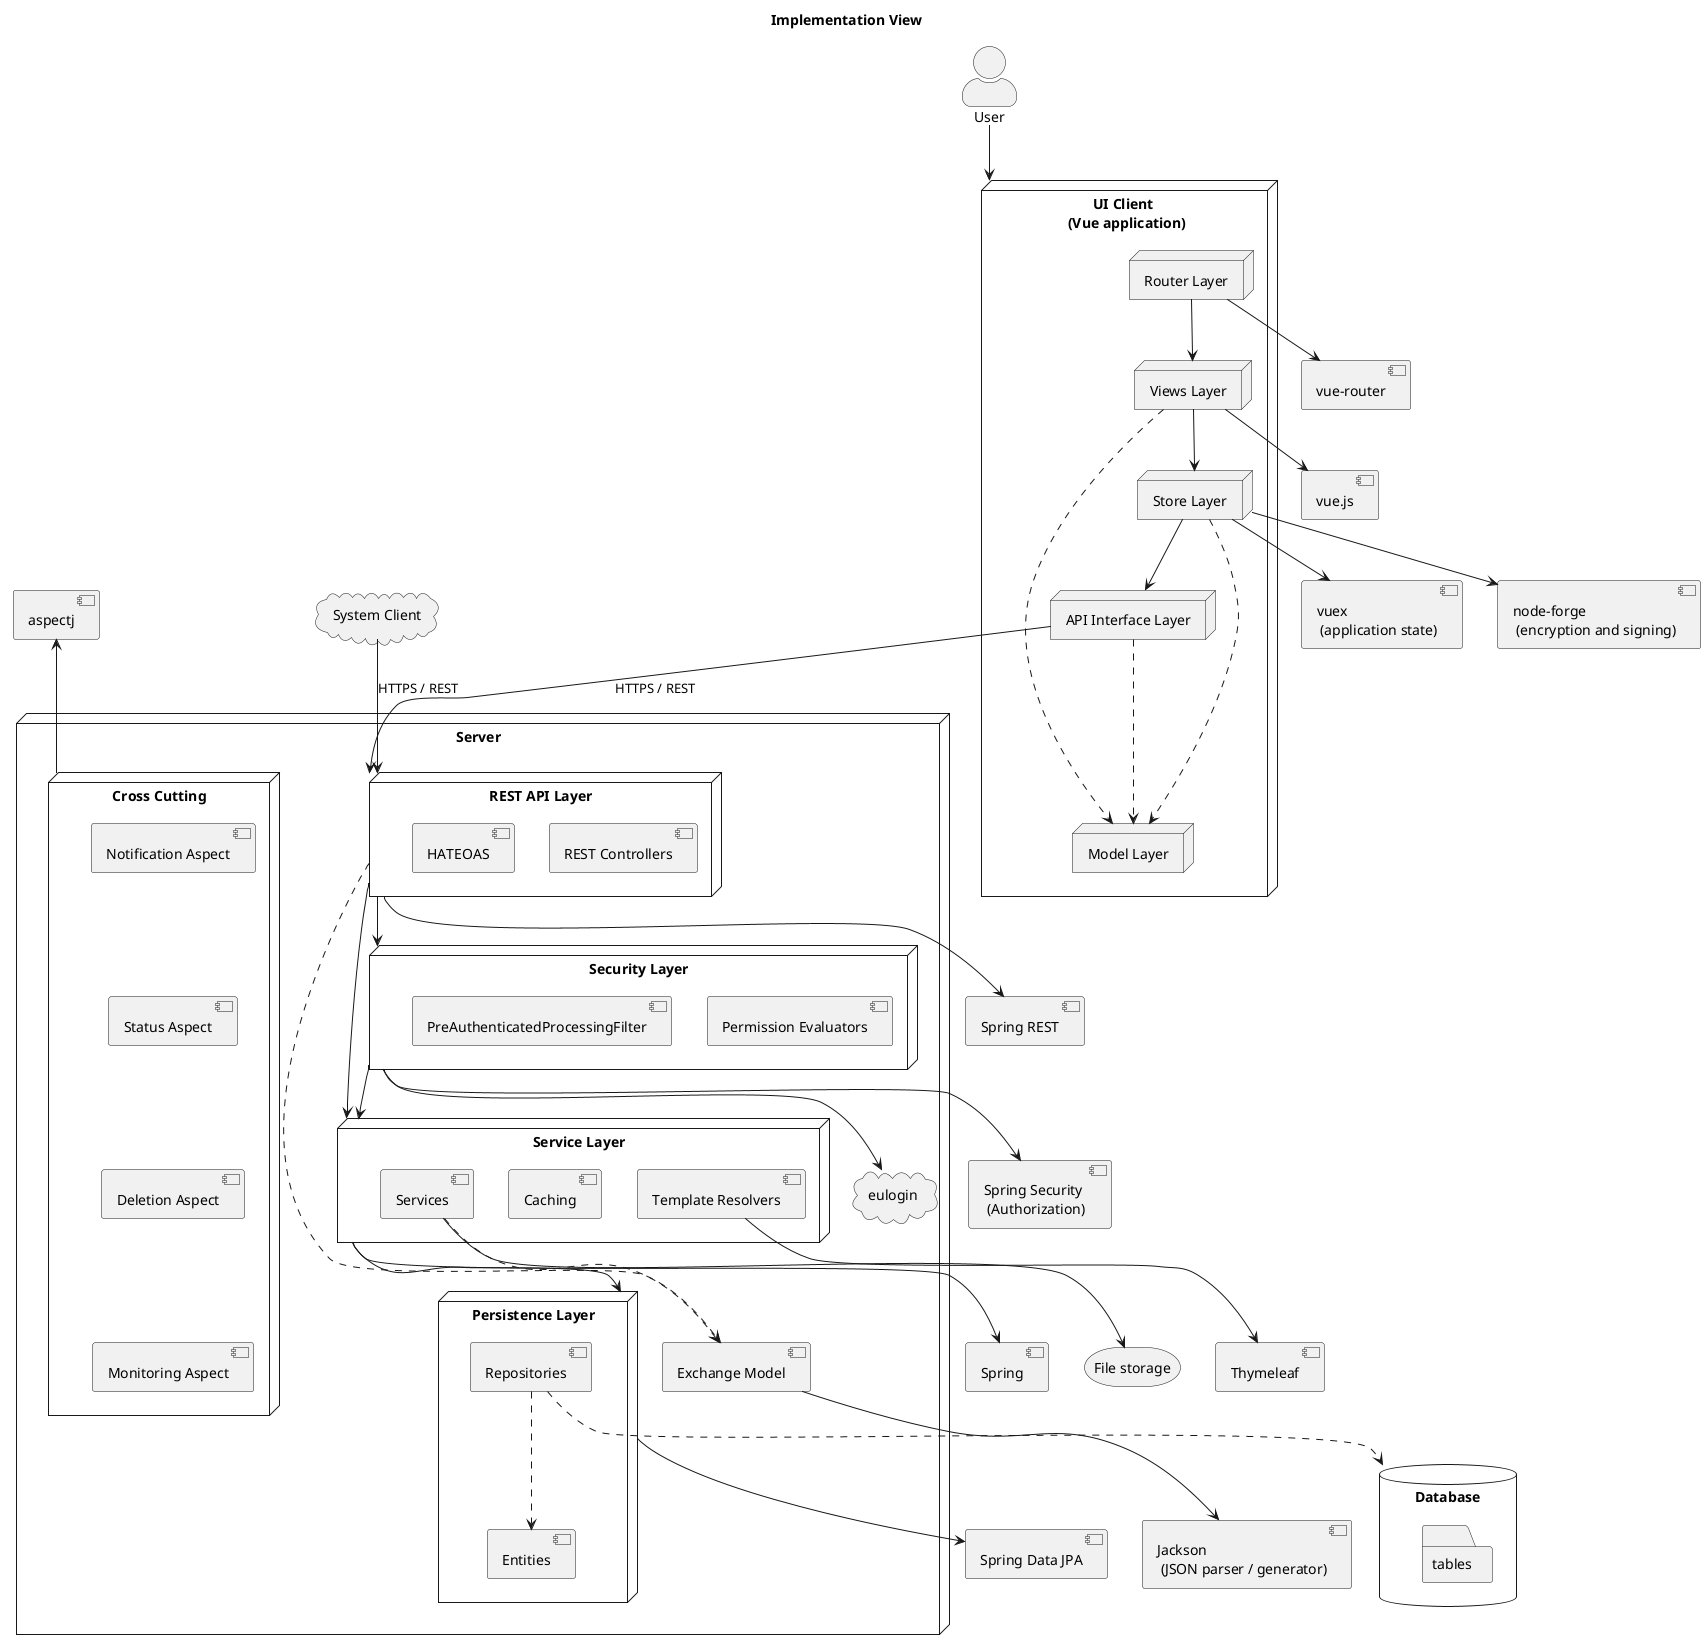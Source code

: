 @startuml
skinparam actorStyle awesome
title Implementation View

node "Server"{
    node REST_API as "REST API Layer" {
        [REST Controllers]
        [HATEOAS]
    }

    node Security as "Security Layer" {
        [Permission Evaluators]
        [PreAuthenticatedProcessingFilter]
    }

    node Service as "Service Layer" {
        [Services]
        [Caching]
        [Template Resolvers]
    }

    node Persistence as "Persistence Layer" {
        [Repositories]
        [Entities]
    }

    component Exchange as "Exchange Model" {
    }

    node "Cross Cutting" as aspects {
        [Notification Aspect]
        [Status Aspect]
        [Monitoring Aspect]
        [Deletion Aspect]
    }

'    This is just for algnment
    [Notification Aspect] -[hidden]- [Status Aspect]
    [Status Aspect] -[hidden]- [Deletion Aspect]
    [Deletion Aspect]  -[hidden]- [Monitoring Aspect]

    REST_API --> Security
    Security --> Service
    Security --> eulogin
    REST_API --> Service
    Service --> Persistence
    Repositories ..> Entities
    REST_API ..> Exchange
    Services ..> Exchange
}

database "Database" {
	folder "tables"{
	}
}

storage Filesystem as "File storage" {
}

Services --> Filesystem
Repositories ..> Database

cloud "System Client" as system {
}

cloud "EU Login \n Open id \n (Authentication)" as eulogin {
}

node "UI Client \n (Vue application)" as uiclient {
        node "API Interface Layer" as api {
	}

	node "Store Layer" as store {
	}

	node "Views Layer" as views {
	}

	node "Model Layer" as model {
	}

	node "Router Layer" as router {
	}

	router --> views
	views --> store
	views ..> model
	store --> api
	store ..> model
	api ..> model
}

router --> [vue-router]
views --> [vue.js]
store --> [vuex \n (application state)]
store --> [node-forge \n (encryption and signing)]

api --> REST_API: HTTPS / REST


REST_API --> [Spring REST]
Security --> [Spring Security \n (Authorization)]
Service --> [Spring]
[Template Resolvers] --> [Thymeleaf]
Persistence --> [Spring Data JPA]
[aspectj] <-- aspects
Exchange --> [Jackson \n (JSON parser / generator)]

:User: --> uiclient


system --> REST_API: HTTPS / REST


'[Notification Aspect] --> Services
'[Status Aspect] --> Services
'[Status Aspect] --> [REST Controllers]
'[Deletion Aspect] --> Services
'[Deletion Aspect] -- Repositories
'aspects --> [aspectj]

@enduml
